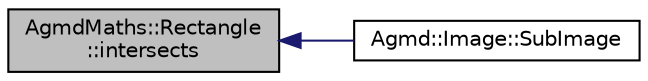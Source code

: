 digraph "AgmdMaths::Rectangle::intersects"
{
  edge [fontname="Helvetica",fontsize="10",labelfontname="Helvetica",labelfontsize="10"];
  node [fontname="Helvetica",fontsize="10",shape=record];
  rankdir="LR";
  Node1 [label="AgmdMaths::Rectangle\l::intersects",height=0.2,width=0.4,color="black", fillcolor="grey75", style="filled" fontcolor="black"];
  Node1 -> Node2 [dir="back",color="midnightblue",fontsize="10",style="solid",fontname="Helvetica"];
  Node2 [label="Agmd::Image::SubImage",height=0.2,width=0.4,color="black", fillcolor="white", style="filled",URL="$class_agmd_1_1_image.html#addca3cb1123f7edd7f1056d75452d86c"];
}
